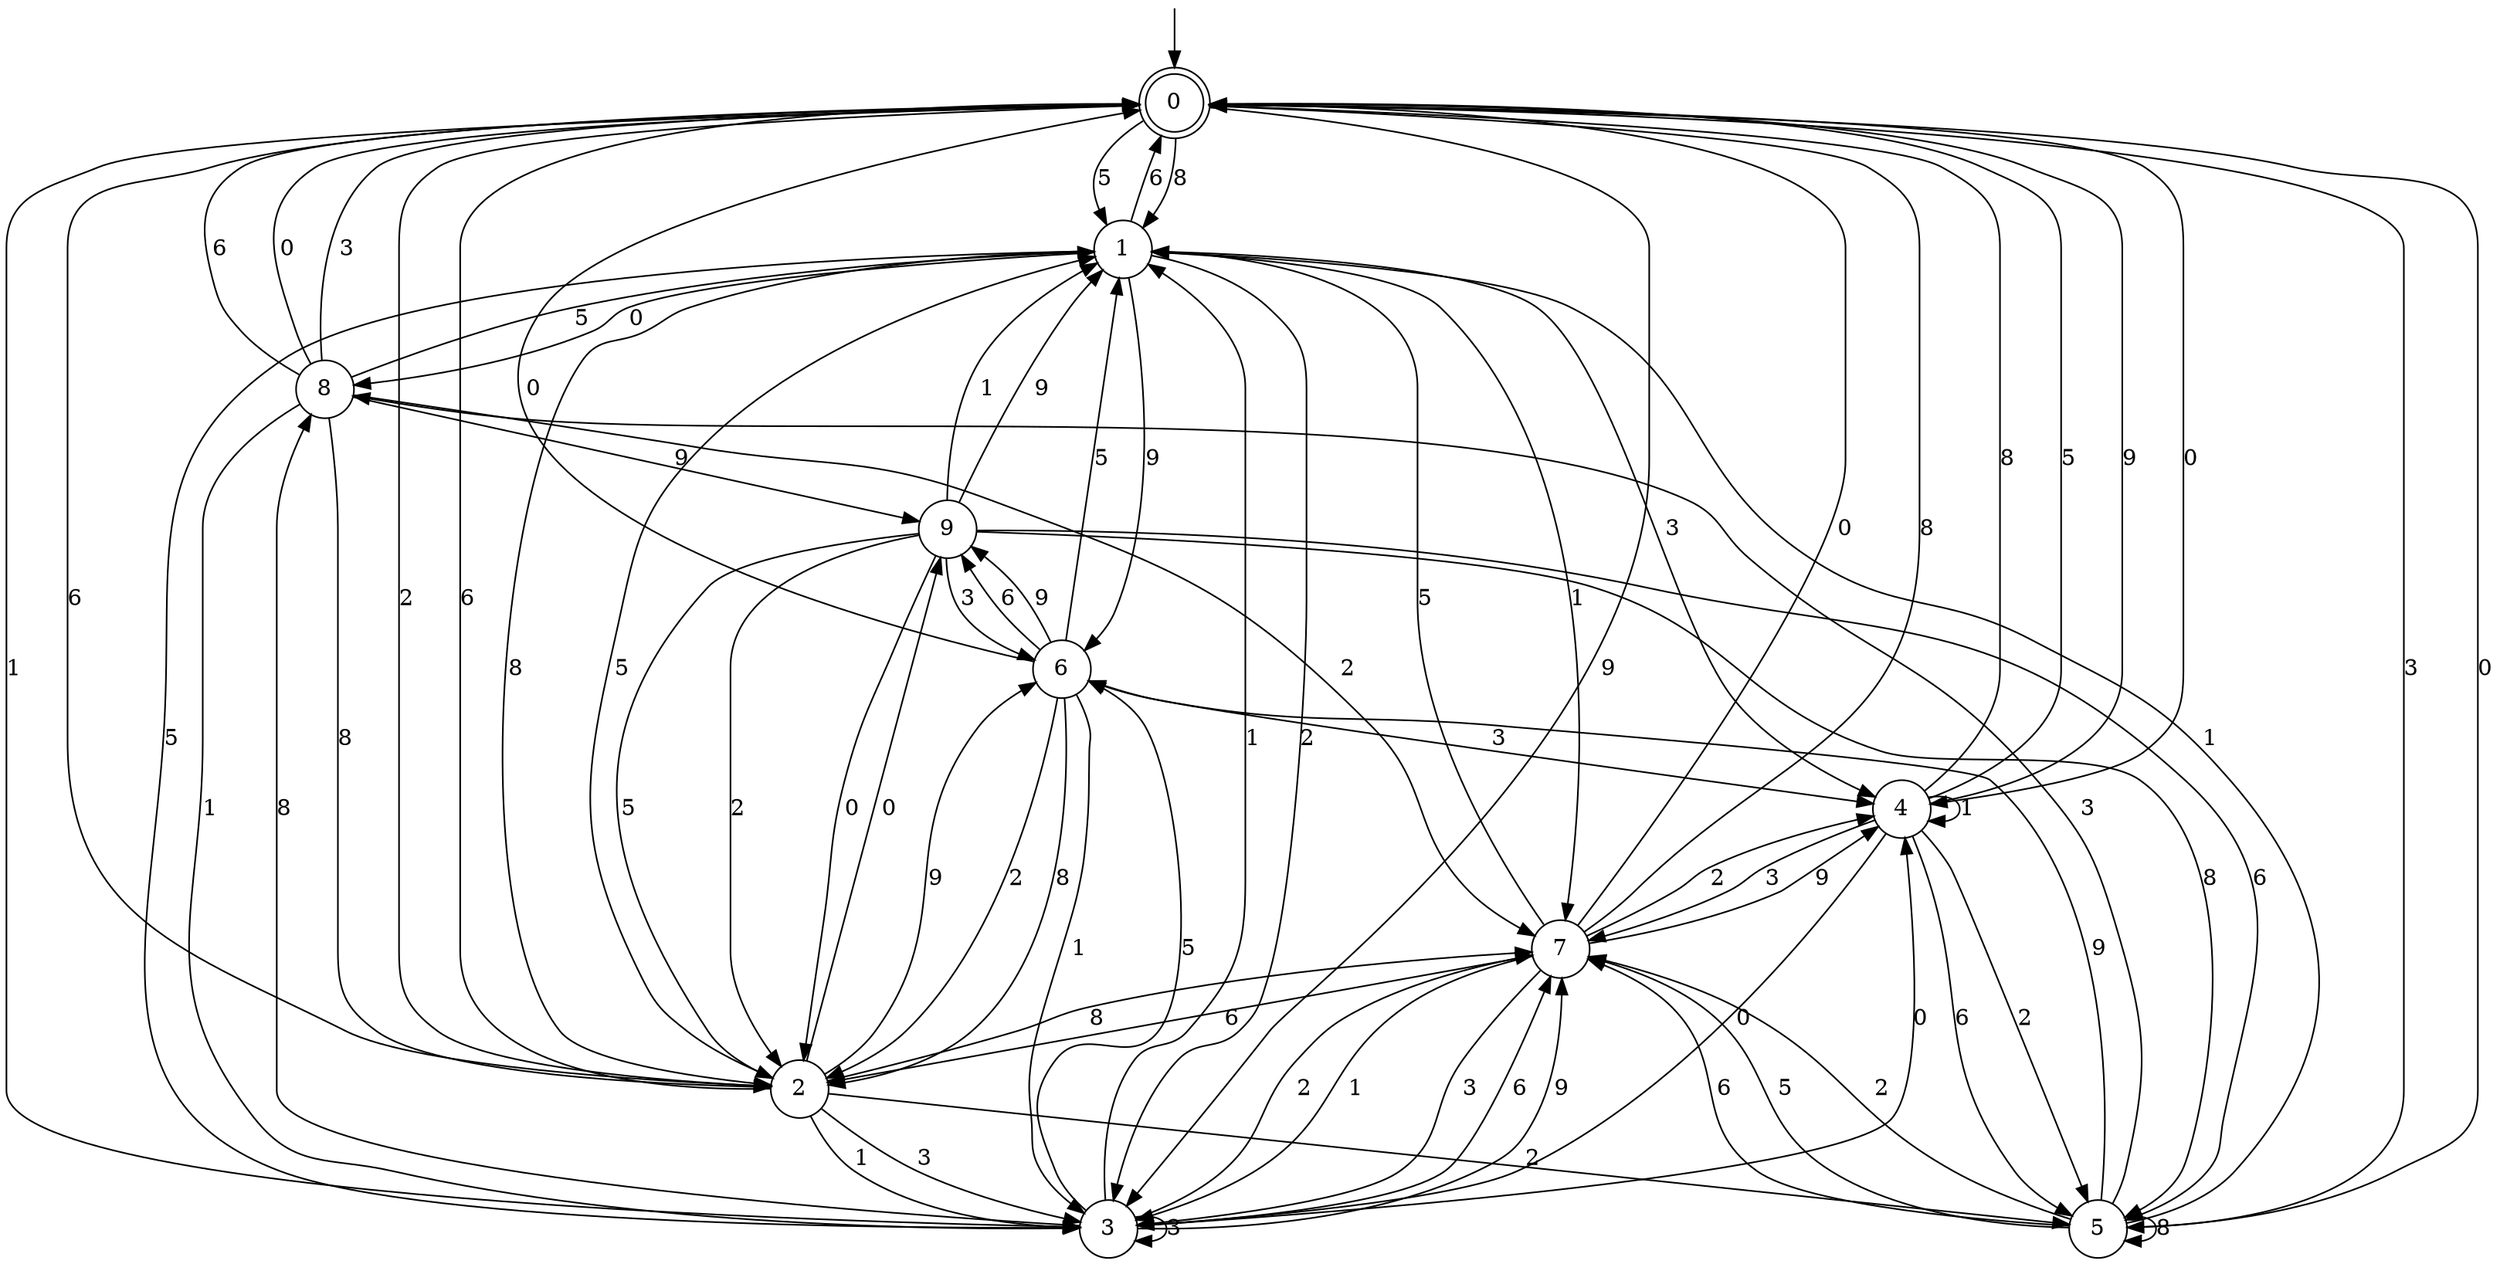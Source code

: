 digraph g {

	s0 [shape="doublecircle" label="0"];
	s1 [shape="circle" label="1"];
	s2 [shape="circle" label="2"];
	s3 [shape="circle" label="3"];
	s4 [shape="circle" label="4"];
	s5 [shape="circle" label="5"];
	s6 [shape="circle" label="6"];
	s7 [shape="circle" label="7"];
	s8 [shape="circle" label="8"];
	s9 [shape="circle" label="9"];
	s0 -> s1 [label="8"];
	s0 -> s2 [label="6"];
	s0 -> s1 [label="5"];
	s0 -> s3 [label="9"];
	s0 -> s3 [label="1"];
	s0 -> s4 [label="0"];
	s0 -> s2 [label="2"];
	s0 -> s5 [label="3"];
	s1 -> s2 [label="8"];
	s1 -> s0 [label="6"];
	s1 -> s3 [label="5"];
	s1 -> s6 [label="9"];
	s1 -> s7 [label="1"];
	s1 -> s8 [label="0"];
	s1 -> s3 [label="2"];
	s1 -> s4 [label="3"];
	s2 -> s7 [label="8"];
	s2 -> s0 [label="6"];
	s2 -> s1 [label="5"];
	s2 -> s6 [label="9"];
	s2 -> s3 [label="1"];
	s2 -> s9 [label="0"];
	s2 -> s5 [label="2"];
	s2 -> s3 [label="3"];
	s3 -> s8 [label="8"];
	s3 -> s7 [label="6"];
	s3 -> s6 [label="5"];
	s3 -> s7 [label="9"];
	s3 -> s1 [label="1"];
	s3 -> s4 [label="0"];
	s3 -> s7 [label="2"];
	s3 -> s3 [label="3"];
	s4 -> s0 [label="8"];
	s4 -> s5 [label="6"];
	s4 -> s0 [label="5"];
	s4 -> s0 [label="9"];
	s4 -> s4 [label="1"];
	s4 -> s3 [label="0"];
	s4 -> s5 [label="2"];
	s4 -> s7 [label="3"];
	s5 -> s5 [label="8"];
	s5 -> s7 [label="6"];
	s5 -> s7 [label="5"];
	s5 -> s6 [label="9"];
	s5 -> s1 [label="1"];
	s5 -> s0 [label="0"];
	s5 -> s7 [label="2"];
	s5 -> s8 [label="3"];
	s6 -> s2 [label="8"];
	s6 -> s9 [label="6"];
	s6 -> s1 [label="5"];
	s6 -> s9 [label="9"];
	s6 -> s3 [label="1"];
	s6 -> s0 [label="0"];
	s6 -> s2 [label="2"];
	s6 -> s4 [label="3"];
	s7 -> s0 [label="8"];
	s7 -> s2 [label="6"];
	s7 -> s1 [label="5"];
	s7 -> s4 [label="9"];
	s7 -> s3 [label="1"];
	s7 -> s0 [label="0"];
	s7 -> s4 [label="2"];
	s7 -> s3 [label="3"];
	s8 -> s2 [label="8"];
	s8 -> s0 [label="6"];
	s8 -> s1 [label="5"];
	s8 -> s9 [label="9"];
	s8 -> s3 [label="1"];
	s8 -> s0 [label="0"];
	s8 -> s7 [label="2"];
	s8 -> s0 [label="3"];
	s9 -> s5 [label="8"];
	s9 -> s5 [label="6"];
	s9 -> s2 [label="5"];
	s9 -> s1 [label="9"];
	s9 -> s1 [label="1"];
	s9 -> s2 [label="0"];
	s9 -> s2 [label="2"];
	s9 -> s6 [label="3"];

__start0 [label="" shape="none" width="0" height="0"];
__start0 -> s0;

}

